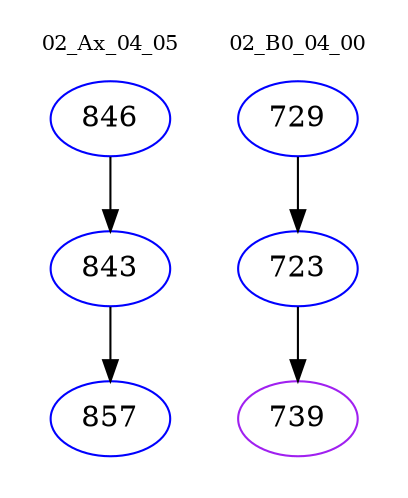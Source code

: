 digraph{
subgraph cluster_0 {
color = white
label = "02_Ax_04_05";
fontsize=10;
T0_846 [label="846", color="blue"]
T0_846 -> T0_843 [color="black"]
T0_843 [label="843", color="blue"]
T0_843 -> T0_857 [color="black"]
T0_857 [label="857", color="blue"]
}
subgraph cluster_1 {
color = white
label = "02_B0_04_00";
fontsize=10;
T1_729 [label="729", color="blue"]
T1_729 -> T1_723 [color="black"]
T1_723 [label="723", color="blue"]
T1_723 -> T1_739 [color="black"]
T1_739 [label="739", color="purple"]
}
}
